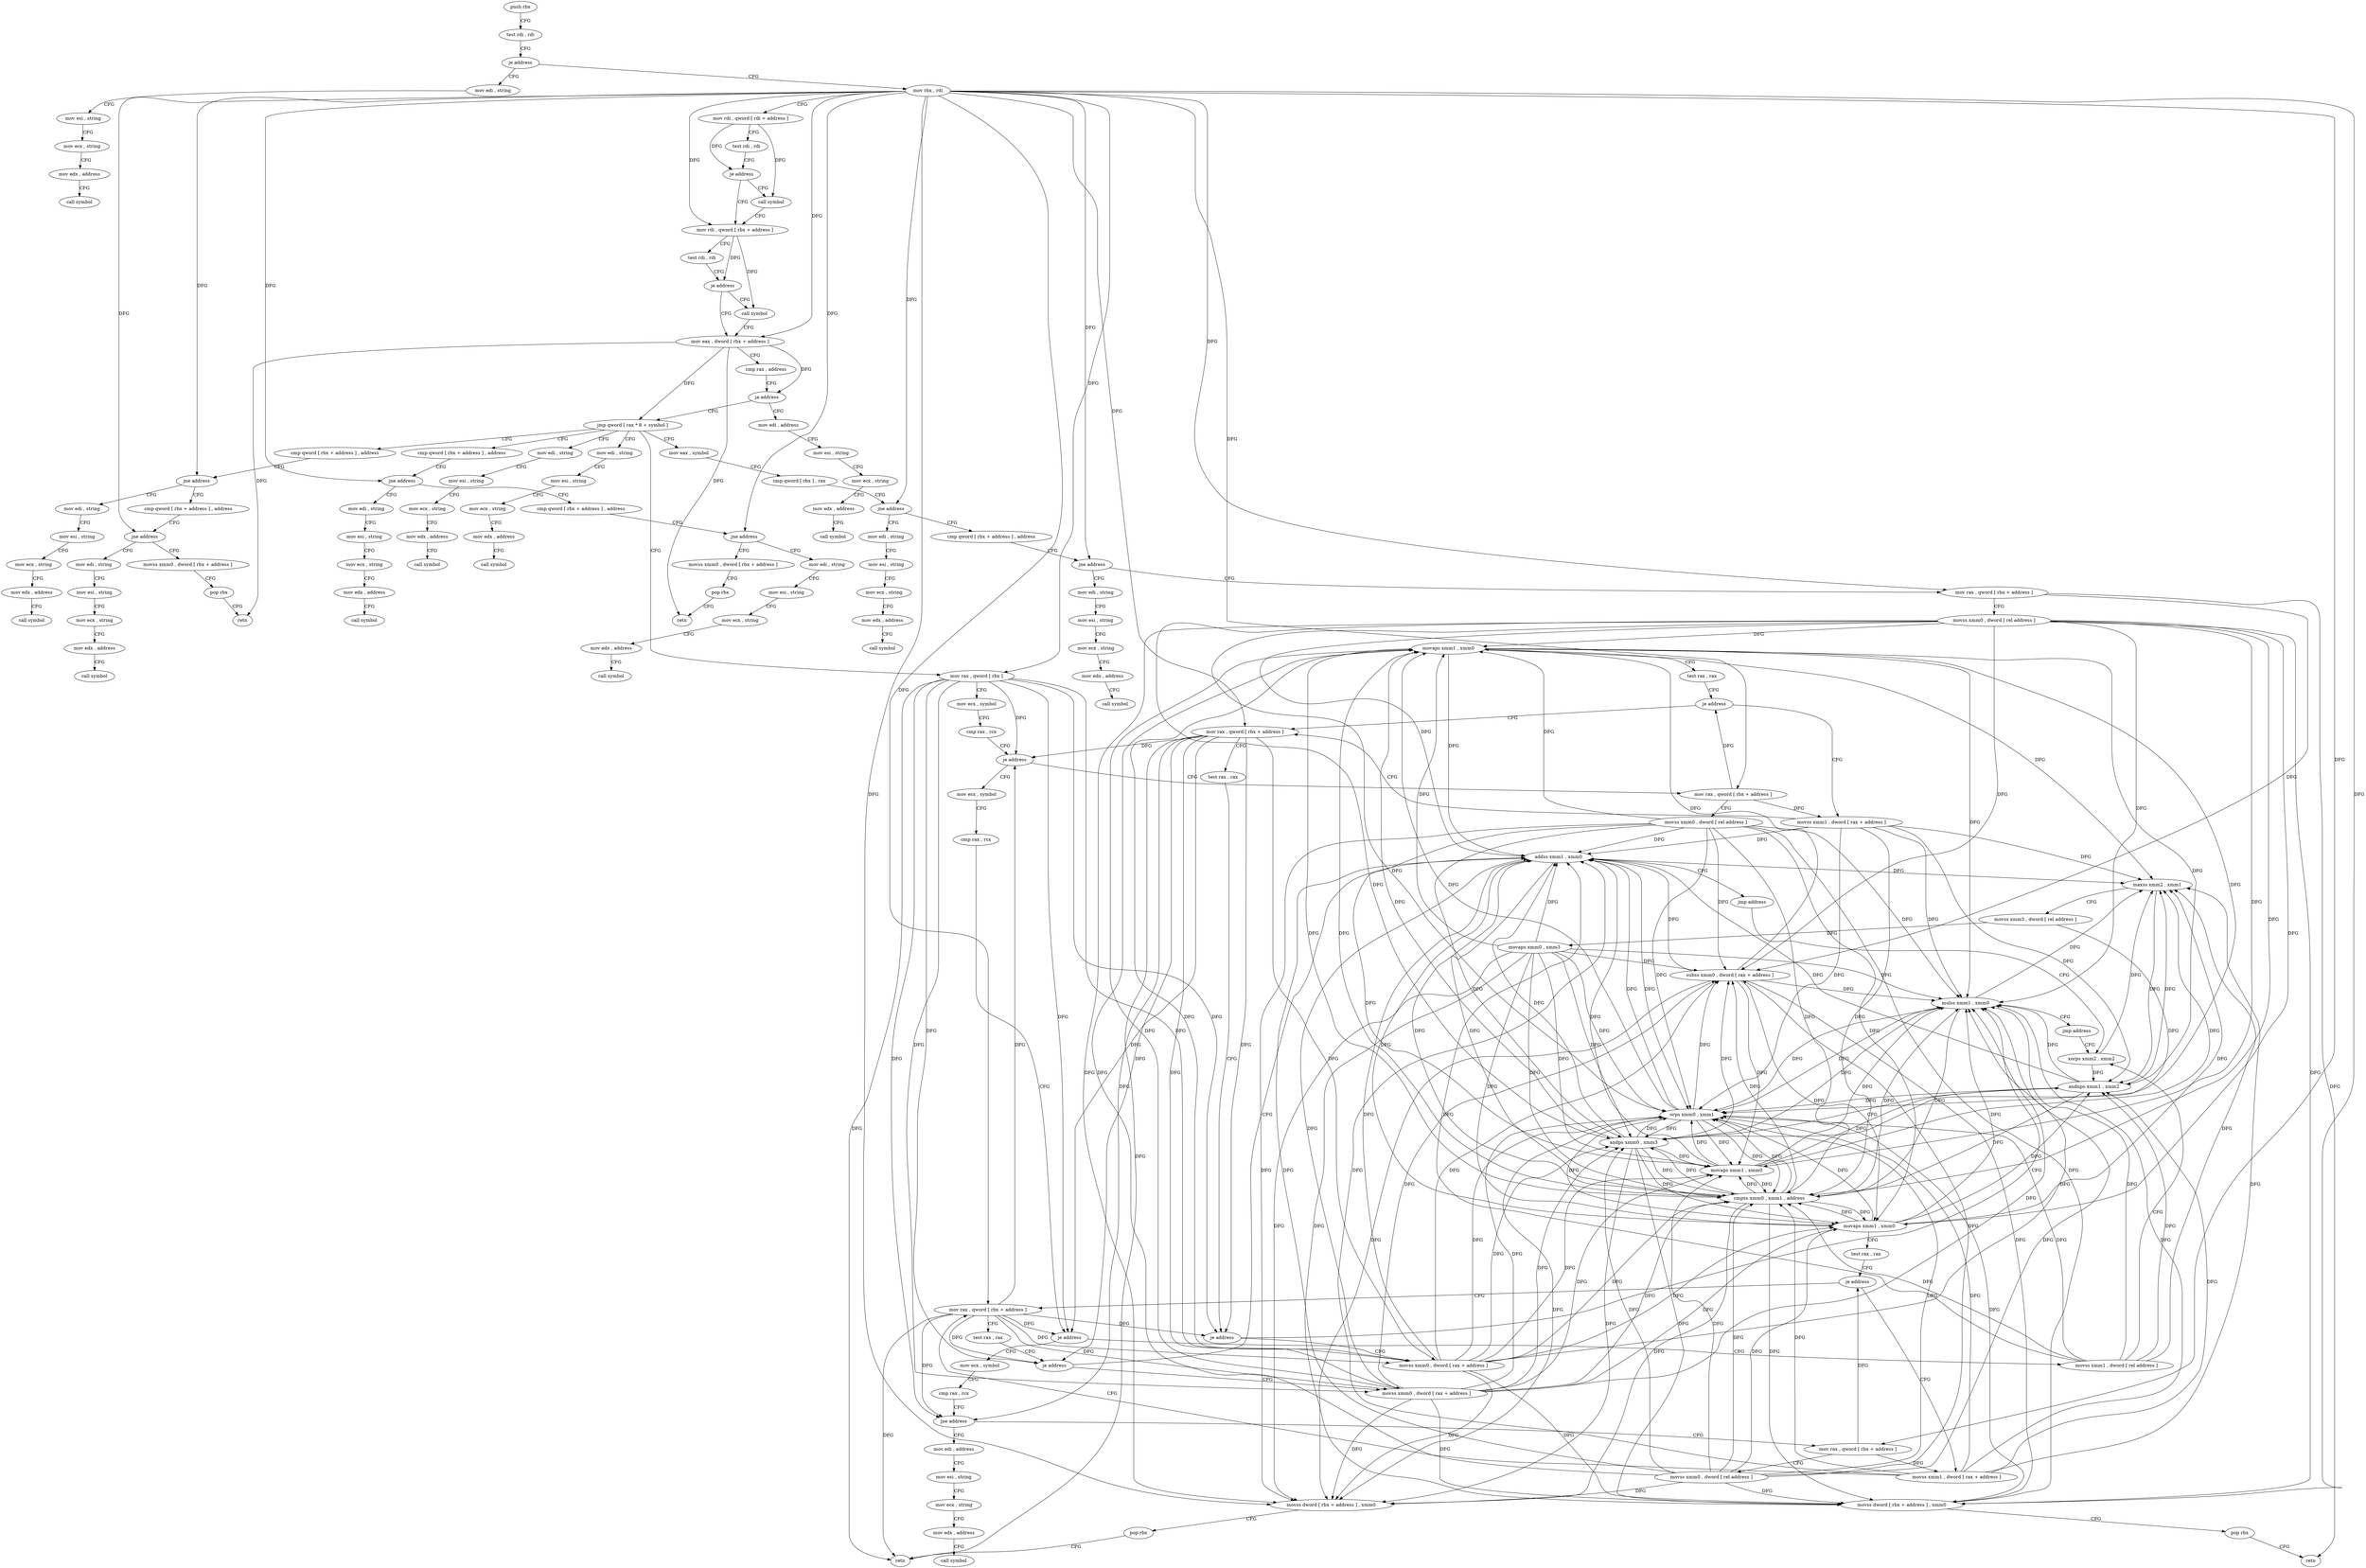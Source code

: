 digraph "func" {
"4218944" [label = "push rbx" ]
"4218945" [label = "test rdi , rdi" ]
"4218948" [label = "je address" ]
"4219329" [label = "mov edi , string" ]
"4218954" [label = "mov rbx , rdi" ]
"4219334" [label = "mov esi , string" ]
"4219339" [label = "mov ecx , string" ]
"4219344" [label = "mov edx , address" ]
"4219349" [label = "call symbol" ]
"4218957" [label = "mov rdi , qword [ rdi + address ]" ]
"4218964" [label = "test rdi , rdi" ]
"4218967" [label = "je address" ]
"4218974" [label = "mov rdi , qword [ rbx + address ]" ]
"4218969" [label = "call symbol" ]
"4218981" [label = "test rdi , rdi" ]
"4218984" [label = "je address" ]
"4218991" [label = "mov eax , dword [ rbx + address ]" ]
"4218986" [label = "call symbol" ]
"4218994" [label = "cmp rax , address" ]
"4218998" [label = "ja address" ]
"4219354" [label = "mov edi , address" ]
"4219004" [label = "jmp qword [ rax * 8 + symbol ]" ]
"4219359" [label = "mov esi , string" ]
"4219364" [label = "mov ecx , string" ]
"4219369" [label = "mov edx , address" ]
"4219374" [label = "call symbol" ]
"4219011" [label = "cmp qword [ rbx + address ] , address" ]
"4219046" [label = "mov eax , symbol" ]
"4219101" [label = "mov rax , qword [ rbx ]" ]
"4219193" [label = "cmp qword [ rbx + address ] , address" ]
"4219379" [label = "mov edi , string" ]
"4219404" [label = "mov edi , string" ]
"4219019" [label = "jne address" ]
"4219429" [label = "mov edi , string" ]
"4219025" [label = "cmp qword [ rbx + address ] , address" ]
"4219051" [label = "cmp qword [ rbx ] , rax" ]
"4219054" [label = "jne address" ]
"4219479" [label = "mov edi , string" ]
"4219060" [label = "cmp qword [ rbx + address ] , address" ]
"4219104" [label = "mov ecx , symbol" ]
"4219109" [label = "cmp rax , rcx" ]
"4219112" [label = "je address" ]
"4219228" [label = "mov rax , qword [ rbx + address ]" ]
"4219114" [label = "mov ecx , symbol" ]
"4219201" [label = "jne address" ]
"4219529" [label = "mov edi , string" ]
"4219207" [label = "cmp qword [ rbx + address ] , address" ]
"4219384" [label = "mov esi , string" ]
"4219389" [label = "mov ecx , string" ]
"4219394" [label = "mov edx , address" ]
"4219399" [label = "call symbol" ]
"4219409" [label = "mov esi , string" ]
"4219414" [label = "mov ecx , string" ]
"4219419" [label = "mov edx , address" ]
"4219424" [label = "call symbol" ]
"4219434" [label = "mov esi , string" ]
"4219439" [label = "mov ecx , string" ]
"4219444" [label = "mov edx , address" ]
"4219449" [label = "call symbol" ]
"4219033" [label = "jne address" ]
"4219454" [label = "mov edi , string" ]
"4219039" [label = "movss xmm0 , dword [ rbx + address ]" ]
"4219484" [label = "mov esi , string" ]
"4219489" [label = "mov ecx , string" ]
"4219494" [label = "mov edx , address" ]
"4219499" [label = "call symbol" ]
"4219068" [label = "jne address" ]
"4219504" [label = "mov edi , string" ]
"4219074" [label = "mov rax , qword [ rbx + address ]" ]
"4219235" [label = "movss xmm0 , dword [ rel address ]" ]
"4219243" [label = "movaps xmm1 , xmm0" ]
"4219246" [label = "test rax , rax" ]
"4219249" [label = "je address" ]
"4219256" [label = "mov rax , qword [ rbx + address ]" ]
"4219251" [label = "movss xmm1 , dword [ rax + address ]" ]
"4219119" [label = "cmp rax , rcx" ]
"4219122" [label = "je address" ]
"4219279" [label = "movss xmm1 , dword [ rel address ]" ]
"4219128" [label = "mov ecx , symbol" ]
"4219534" [label = "mov esi , string" ]
"4219539" [label = "mov ecx , string" ]
"4219544" [label = "mov edx , address" ]
"4219549" [label = "call symbol" ]
"4219215" [label = "jne address" ]
"4219554" [label = "mov edi , string" ]
"4219221" [label = "movss xmm0 , dword [ rbx + address ]" ]
"4219459" [label = "mov esi , string" ]
"4219464" [label = "mov ecx , string" ]
"4219469" [label = "mov edx , address" ]
"4219474" [label = "call symbol" ]
"4219044" [label = "pop rbx" ]
"4219045" [label = "retn" ]
"4219509" [label = "mov esi , string" ]
"4219514" [label = "mov ecx , string" ]
"4219519" [label = "mov edx , address" ]
"4219524" [label = "call symbol" ]
"4219081" [label = "movss xmm0 , dword [ rel address ]" ]
"4219089" [label = "subss xmm0 , dword [ rax + address ]" ]
"4219094" [label = "movss dword [ rbx + address ] , xmm0" ]
"4219099" [label = "pop rbx" ]
"4219100" [label = "retn" ]
"4219263" [label = "test rax , rax" ]
"4219266" [label = "je address" ]
"4219273" [label = "mulss xmm1 , xmm0" ]
"4219268" [label = "movss xmm0 , dword [ rax + address ]" ]
"4219287" [label = "xorps xmm2 , xmm2" ]
"4219133" [label = "cmp rax , rcx" ]
"4219136" [label = "jne address" ]
"4219579" [label = "mov edi , address" ]
"4219142" [label = "mov rax , qword [ rbx + address ]" ]
"4219559" [label = "mov esi , string" ]
"4219564" [label = "mov ecx , string" ]
"4219569" [label = "mov edx , address" ]
"4219574" [label = "call symbol" ]
"4219226" [label = "pop rbx" ]
"4219227" [label = "retn" ]
"4219277" [label = "jmp address" ]
"4219584" [label = "mov esi , string" ]
"4219589" [label = "mov ecx , string" ]
"4219594" [label = "mov edx , address" ]
"4219599" [label = "call symbol" ]
"4219149" [label = "movss xmm0 , dword [ rel address ]" ]
"4219157" [label = "movaps xmm1 , xmm0" ]
"4219160" [label = "test rax , rax" ]
"4219163" [label = "je address" ]
"4219170" [label = "mov rax , qword [ rbx + address ]" ]
"4219165" [label = "movss xmm1 , dword [ rax + address ]" ]
"4219290" [label = "maxss xmm2 , xmm1" ]
"4219294" [label = "movss xmm3 , dword [ rel address ]" ]
"4219302" [label = "movaps xmm0 , xmm3" ]
"4219305" [label = "cmpss xmm0 , xmm1 , address" ]
"4219310" [label = "movaps xmm1 , xmm0" ]
"4219313" [label = "andnps xmm1 , xmm2" ]
"4219316" [label = "andps xmm0 , xmm3" ]
"4219319" [label = "orps xmm0 , xmm1" ]
"4219322" [label = "movss dword [ rbx + address ] , xmm0" ]
"4219327" [label = "pop rbx" ]
"4219328" [label = "retn" ]
"4219177" [label = "test rax , rax" ]
"4219180" [label = "je address" ]
"4219187" [label = "addss xmm1 , xmm0" ]
"4219182" [label = "movss xmm0 , dword [ rax + address ]" ]
"4219191" [label = "jmp address" ]
"4218944" -> "4218945" [ label = "CFG" ]
"4218945" -> "4218948" [ label = "CFG" ]
"4218948" -> "4219329" [ label = "CFG" ]
"4218948" -> "4218954" [ label = "CFG" ]
"4219329" -> "4219334" [ label = "CFG" ]
"4218954" -> "4218957" [ label = "CFG" ]
"4218954" -> "4218974" [ label = "DFG" ]
"4218954" -> "4218991" [ label = "DFG" ]
"4218954" -> "4219019" [ label = "DFG" ]
"4218954" -> "4219054" [ label = "DFG" ]
"4218954" -> "4219101" [ label = "DFG" ]
"4218954" -> "4219201" [ label = "DFG" ]
"4218954" -> "4219033" [ label = "DFG" ]
"4218954" -> "4219068" [ label = "DFG" ]
"4218954" -> "4219228" [ label = "DFG" ]
"4218954" -> "4219215" [ label = "DFG" ]
"4218954" -> "4219074" [ label = "DFG" ]
"4218954" -> "4219094" [ label = "DFG" ]
"4218954" -> "4219256" [ label = "DFG" ]
"4218954" -> "4219322" [ label = "DFG" ]
"4218954" -> "4219142" [ label = "DFG" ]
"4218954" -> "4219170" [ label = "DFG" ]
"4219334" -> "4219339" [ label = "CFG" ]
"4219339" -> "4219344" [ label = "CFG" ]
"4219344" -> "4219349" [ label = "CFG" ]
"4218957" -> "4218964" [ label = "CFG" ]
"4218957" -> "4218967" [ label = "DFG" ]
"4218957" -> "4218969" [ label = "DFG" ]
"4218964" -> "4218967" [ label = "CFG" ]
"4218967" -> "4218974" [ label = "CFG" ]
"4218967" -> "4218969" [ label = "CFG" ]
"4218974" -> "4218981" [ label = "CFG" ]
"4218974" -> "4218984" [ label = "DFG" ]
"4218974" -> "4218986" [ label = "DFG" ]
"4218969" -> "4218974" [ label = "CFG" ]
"4218981" -> "4218984" [ label = "CFG" ]
"4218984" -> "4218991" [ label = "CFG" ]
"4218984" -> "4218986" [ label = "CFG" ]
"4218991" -> "4218994" [ label = "CFG" ]
"4218991" -> "4218998" [ label = "DFG" ]
"4218991" -> "4219004" [ label = "DFG" ]
"4218991" -> "4219045" [ label = "DFG" ]
"4218991" -> "4219227" [ label = "DFG" ]
"4218986" -> "4218991" [ label = "CFG" ]
"4218994" -> "4218998" [ label = "CFG" ]
"4218998" -> "4219354" [ label = "CFG" ]
"4218998" -> "4219004" [ label = "CFG" ]
"4219354" -> "4219359" [ label = "CFG" ]
"4219004" -> "4219011" [ label = "CFG" ]
"4219004" -> "4219046" [ label = "CFG" ]
"4219004" -> "4219101" [ label = "CFG" ]
"4219004" -> "4219193" [ label = "CFG" ]
"4219004" -> "4219379" [ label = "CFG" ]
"4219004" -> "4219404" [ label = "CFG" ]
"4219359" -> "4219364" [ label = "CFG" ]
"4219364" -> "4219369" [ label = "CFG" ]
"4219369" -> "4219374" [ label = "CFG" ]
"4219011" -> "4219019" [ label = "CFG" ]
"4219046" -> "4219051" [ label = "CFG" ]
"4219101" -> "4219104" [ label = "CFG" ]
"4219101" -> "4219112" [ label = "DFG" ]
"4219101" -> "4219122" [ label = "DFG" ]
"4219101" -> "4219266" [ label = "DFG" ]
"4219101" -> "4219136" [ label = "DFG" ]
"4219101" -> "4219268" [ label = "DFG" ]
"4219101" -> "4219328" [ label = "DFG" ]
"4219101" -> "4219180" [ label = "DFG" ]
"4219101" -> "4219182" [ label = "DFG" ]
"4219193" -> "4219201" [ label = "CFG" ]
"4219379" -> "4219384" [ label = "CFG" ]
"4219404" -> "4219409" [ label = "CFG" ]
"4219019" -> "4219429" [ label = "CFG" ]
"4219019" -> "4219025" [ label = "CFG" ]
"4219429" -> "4219434" [ label = "CFG" ]
"4219025" -> "4219033" [ label = "CFG" ]
"4219051" -> "4219054" [ label = "CFG" ]
"4219054" -> "4219479" [ label = "CFG" ]
"4219054" -> "4219060" [ label = "CFG" ]
"4219479" -> "4219484" [ label = "CFG" ]
"4219060" -> "4219068" [ label = "CFG" ]
"4219104" -> "4219109" [ label = "CFG" ]
"4219109" -> "4219112" [ label = "CFG" ]
"4219112" -> "4219228" [ label = "CFG" ]
"4219112" -> "4219114" [ label = "CFG" ]
"4219228" -> "4219235" [ label = "CFG" ]
"4219228" -> "4219249" [ label = "DFG" ]
"4219228" -> "4219251" [ label = "DFG" ]
"4219114" -> "4219119" [ label = "CFG" ]
"4219201" -> "4219529" [ label = "CFG" ]
"4219201" -> "4219207" [ label = "CFG" ]
"4219529" -> "4219534" [ label = "CFG" ]
"4219207" -> "4219215" [ label = "CFG" ]
"4219384" -> "4219389" [ label = "CFG" ]
"4219389" -> "4219394" [ label = "CFG" ]
"4219394" -> "4219399" [ label = "CFG" ]
"4219409" -> "4219414" [ label = "CFG" ]
"4219414" -> "4219419" [ label = "CFG" ]
"4219419" -> "4219424" [ label = "CFG" ]
"4219434" -> "4219439" [ label = "CFG" ]
"4219439" -> "4219444" [ label = "CFG" ]
"4219444" -> "4219449" [ label = "CFG" ]
"4219033" -> "4219454" [ label = "CFG" ]
"4219033" -> "4219039" [ label = "CFG" ]
"4219454" -> "4219459" [ label = "CFG" ]
"4219039" -> "4219044" [ label = "CFG" ]
"4219484" -> "4219489" [ label = "CFG" ]
"4219489" -> "4219494" [ label = "CFG" ]
"4219494" -> "4219499" [ label = "CFG" ]
"4219068" -> "4219504" [ label = "CFG" ]
"4219068" -> "4219074" [ label = "CFG" ]
"4219504" -> "4219509" [ label = "CFG" ]
"4219074" -> "4219081" [ label = "CFG" ]
"4219074" -> "4219089" [ label = "DFG" ]
"4219074" -> "4219100" [ label = "DFG" ]
"4219235" -> "4219243" [ label = "DFG" ]
"4219235" -> "4219089" [ label = "DFG" ]
"4219235" -> "4219094" [ label = "DFG" ]
"4219235" -> "4219273" [ label = "DFG" ]
"4219235" -> "4219305" [ label = "DFG" ]
"4219235" -> "4219310" [ label = "DFG" ]
"4219235" -> "4219316" [ label = "DFG" ]
"4219235" -> "4219319" [ label = "DFG" ]
"4219235" -> "4219322" [ label = "DFG" ]
"4219235" -> "4219157" [ label = "DFG" ]
"4219235" -> "4219187" [ label = "DFG" ]
"4219243" -> "4219246" [ label = "CFG" ]
"4219243" -> "4219273" [ label = "DFG" ]
"4219243" -> "4219290" [ label = "DFG" ]
"4219243" -> "4219305" [ label = "DFG" ]
"4219243" -> "4219313" [ label = "DFG" ]
"4219243" -> "4219319" [ label = "DFG" ]
"4219243" -> "4219187" [ label = "DFG" ]
"4219246" -> "4219249" [ label = "CFG" ]
"4219249" -> "4219256" [ label = "CFG" ]
"4219249" -> "4219251" [ label = "CFG" ]
"4219256" -> "4219263" [ label = "CFG" ]
"4219256" -> "4219112" [ label = "DFG" ]
"4219256" -> "4219122" [ label = "DFG" ]
"4219256" -> "4219266" [ label = "DFG" ]
"4219256" -> "4219136" [ label = "DFG" ]
"4219256" -> "4219268" [ label = "DFG" ]
"4219256" -> "4219328" [ label = "DFG" ]
"4219256" -> "4219180" [ label = "DFG" ]
"4219256" -> "4219182" [ label = "DFG" ]
"4219251" -> "4219256" [ label = "CFG" ]
"4219251" -> "4219273" [ label = "DFG" ]
"4219251" -> "4219290" [ label = "DFG" ]
"4219251" -> "4219305" [ label = "DFG" ]
"4219251" -> "4219313" [ label = "DFG" ]
"4219251" -> "4219319" [ label = "DFG" ]
"4219251" -> "4219187" [ label = "DFG" ]
"4219119" -> "4219122" [ label = "CFG" ]
"4219122" -> "4219279" [ label = "CFG" ]
"4219122" -> "4219128" [ label = "CFG" ]
"4219279" -> "4219287" [ label = "CFG" ]
"4219279" -> "4219273" [ label = "DFG" ]
"4219279" -> "4219290" [ label = "DFG" ]
"4219279" -> "4219305" [ label = "DFG" ]
"4219279" -> "4219313" [ label = "DFG" ]
"4219279" -> "4219319" [ label = "DFG" ]
"4219279" -> "4219187" [ label = "DFG" ]
"4219128" -> "4219133" [ label = "CFG" ]
"4219534" -> "4219539" [ label = "CFG" ]
"4219539" -> "4219544" [ label = "CFG" ]
"4219544" -> "4219549" [ label = "CFG" ]
"4219215" -> "4219554" [ label = "CFG" ]
"4219215" -> "4219221" [ label = "CFG" ]
"4219554" -> "4219559" [ label = "CFG" ]
"4219221" -> "4219226" [ label = "CFG" ]
"4219459" -> "4219464" [ label = "CFG" ]
"4219464" -> "4219469" [ label = "CFG" ]
"4219469" -> "4219474" [ label = "CFG" ]
"4219044" -> "4219045" [ label = "CFG" ]
"4219509" -> "4219514" [ label = "CFG" ]
"4219514" -> "4219519" [ label = "CFG" ]
"4219519" -> "4219524" [ label = "CFG" ]
"4219081" -> "4219089" [ label = "DFG" ]
"4219081" -> "4219243" [ label = "DFG" ]
"4219081" -> "4219094" [ label = "DFG" ]
"4219081" -> "4219273" [ label = "DFG" ]
"4219081" -> "4219305" [ label = "DFG" ]
"4219081" -> "4219310" [ label = "DFG" ]
"4219081" -> "4219316" [ label = "DFG" ]
"4219081" -> "4219319" [ label = "DFG" ]
"4219081" -> "4219322" [ label = "DFG" ]
"4219081" -> "4219157" [ label = "DFG" ]
"4219081" -> "4219187" [ label = "DFG" ]
"4219089" -> "4219094" [ label = "DFG" ]
"4219089" -> "4219243" [ label = "DFG" ]
"4219089" -> "4219273" [ label = "DFG" ]
"4219089" -> "4219310" [ label = "DFG" ]
"4219089" -> "4219322" [ label = "DFG" ]
"4219089" -> "4219157" [ label = "DFG" ]
"4219089" -> "4219187" [ label = "DFG" ]
"4219094" -> "4219099" [ label = "CFG" ]
"4219099" -> "4219100" [ label = "CFG" ]
"4219263" -> "4219266" [ label = "CFG" ]
"4219266" -> "4219273" [ label = "CFG" ]
"4219266" -> "4219268" [ label = "CFG" ]
"4219273" -> "4219277" [ label = "CFG" ]
"4219273" -> "4219290" [ label = "DFG" ]
"4219273" -> "4219305" [ label = "DFG" ]
"4219273" -> "4219319" [ label = "DFG" ]
"4219268" -> "4219273" [ label = "DFG" ]
"4219268" -> "4219243" [ label = "DFG" ]
"4219268" -> "4219094" [ label = "DFG" ]
"4219268" -> "4219089" [ label = "DFG" ]
"4219268" -> "4219305" [ label = "DFG" ]
"4219268" -> "4219310" [ label = "DFG" ]
"4219268" -> "4219316" [ label = "DFG" ]
"4219268" -> "4219319" [ label = "DFG" ]
"4219268" -> "4219322" [ label = "DFG" ]
"4219268" -> "4219157" [ label = "DFG" ]
"4219268" -> "4219187" [ label = "DFG" ]
"4219287" -> "4219290" [ label = "DFG" ]
"4219287" -> "4219313" [ label = "DFG" ]
"4219133" -> "4219136" [ label = "CFG" ]
"4219136" -> "4219579" [ label = "CFG" ]
"4219136" -> "4219142" [ label = "CFG" ]
"4219579" -> "4219584" [ label = "CFG" ]
"4219142" -> "4219149" [ label = "CFG" ]
"4219142" -> "4219163" [ label = "DFG" ]
"4219142" -> "4219165" [ label = "DFG" ]
"4219559" -> "4219564" [ label = "CFG" ]
"4219564" -> "4219569" [ label = "CFG" ]
"4219569" -> "4219574" [ label = "CFG" ]
"4219226" -> "4219227" [ label = "CFG" ]
"4219277" -> "4219287" [ label = "CFG" ]
"4219584" -> "4219589" [ label = "CFG" ]
"4219589" -> "4219594" [ label = "CFG" ]
"4219594" -> "4219599" [ label = "CFG" ]
"4219149" -> "4219157" [ label = "DFG" ]
"4219149" -> "4219243" [ label = "DFG" ]
"4219149" -> "4219094" [ label = "DFG" ]
"4219149" -> "4219273" [ label = "DFG" ]
"4219149" -> "4219310" [ label = "DFG" ]
"4219149" -> "4219322" [ label = "DFG" ]
"4219149" -> "4219089" [ label = "DFG" ]
"4219149" -> "4219305" [ label = "DFG" ]
"4219149" -> "4219316" [ label = "DFG" ]
"4219149" -> "4219319" [ label = "DFG" ]
"4219149" -> "4219187" [ label = "DFG" ]
"4219157" -> "4219160" [ label = "CFG" ]
"4219157" -> "4219290" [ label = "DFG" ]
"4219157" -> "4219305" [ label = "DFG" ]
"4219157" -> "4219319" [ label = "DFG" ]
"4219157" -> "4219273" [ label = "DFG" ]
"4219157" -> "4219313" [ label = "DFG" ]
"4219157" -> "4219187" [ label = "DFG" ]
"4219160" -> "4219163" [ label = "CFG" ]
"4219163" -> "4219170" [ label = "CFG" ]
"4219163" -> "4219165" [ label = "CFG" ]
"4219170" -> "4219177" [ label = "CFG" ]
"4219170" -> "4219112" [ label = "DFG" ]
"4219170" -> "4219122" [ label = "DFG" ]
"4219170" -> "4219266" [ label = "DFG" ]
"4219170" -> "4219136" [ label = "DFG" ]
"4219170" -> "4219268" [ label = "DFG" ]
"4219170" -> "4219328" [ label = "DFG" ]
"4219170" -> "4219180" [ label = "DFG" ]
"4219170" -> "4219182" [ label = "DFG" ]
"4219165" -> "4219170" [ label = "CFG" ]
"4219165" -> "4219290" [ label = "DFG" ]
"4219165" -> "4219305" [ label = "DFG" ]
"4219165" -> "4219319" [ label = "DFG" ]
"4219165" -> "4219273" [ label = "DFG" ]
"4219165" -> "4219313" [ label = "DFG" ]
"4219165" -> "4219187" [ label = "DFG" ]
"4219290" -> "4219294" [ label = "CFG" ]
"4219290" -> "4219313" [ label = "DFG" ]
"4219294" -> "4219302" [ label = "DFG" ]
"4219294" -> "4219316" [ label = "DFG" ]
"4219302" -> "4219305" [ label = "DFG" ]
"4219302" -> "4219243" [ label = "DFG" ]
"4219302" -> "4219094" [ label = "DFG" ]
"4219302" -> "4219273" [ label = "DFG" ]
"4219302" -> "4219089" [ label = "DFG" ]
"4219302" -> "4219310" [ label = "DFG" ]
"4219302" -> "4219316" [ label = "DFG" ]
"4219302" -> "4219319" [ label = "DFG" ]
"4219302" -> "4219322" [ label = "DFG" ]
"4219302" -> "4219157" [ label = "DFG" ]
"4219302" -> "4219187" [ label = "DFG" ]
"4219305" -> "4219310" [ label = "DFG" ]
"4219305" -> "4219243" [ label = "DFG" ]
"4219305" -> "4219094" [ label = "DFG" ]
"4219305" -> "4219273" [ label = "DFG" ]
"4219305" -> "4219089" [ label = "DFG" ]
"4219305" -> "4219316" [ label = "DFG" ]
"4219305" -> "4219319" [ label = "DFG" ]
"4219305" -> "4219322" [ label = "DFG" ]
"4219305" -> "4219157" [ label = "DFG" ]
"4219305" -> "4219187" [ label = "DFG" ]
"4219310" -> "4219313" [ label = "DFG" ]
"4219310" -> "4219290" [ label = "DFG" ]
"4219310" -> "4219305" [ label = "DFG" ]
"4219310" -> "4219273" [ label = "DFG" ]
"4219310" -> "4219319" [ label = "DFG" ]
"4219310" -> "4219187" [ label = "DFG" ]
"4219313" -> "4219316" [ label = "CFG" ]
"4219313" -> "4219290" [ label = "DFG" ]
"4219313" -> "4219305" [ label = "DFG" ]
"4219313" -> "4219273" [ label = "DFG" ]
"4219313" -> "4219319" [ label = "DFG" ]
"4219313" -> "4219187" [ label = "DFG" ]
"4219316" -> "4219319" [ label = "DFG" ]
"4219316" -> "4219243" [ label = "DFG" ]
"4219316" -> "4219094" [ label = "DFG" ]
"4219316" -> "4219273" [ label = "DFG" ]
"4219316" -> "4219310" [ label = "DFG" ]
"4219316" -> "4219089" [ label = "DFG" ]
"4219316" -> "4219305" [ label = "DFG" ]
"4219316" -> "4219322" [ label = "DFG" ]
"4219316" -> "4219157" [ label = "DFG" ]
"4219316" -> "4219187" [ label = "DFG" ]
"4219319" -> "4219322" [ label = "DFG" ]
"4219319" -> "4219243" [ label = "DFG" ]
"4219319" -> "4219094" [ label = "DFG" ]
"4219319" -> "4219273" [ label = "DFG" ]
"4219319" -> "4219310" [ label = "DFG" ]
"4219319" -> "4219089" [ label = "DFG" ]
"4219319" -> "4219305" [ label = "DFG" ]
"4219319" -> "4219316" [ label = "DFG" ]
"4219319" -> "4219157" [ label = "DFG" ]
"4219319" -> "4219187" [ label = "DFG" ]
"4219322" -> "4219327" [ label = "CFG" ]
"4219327" -> "4219328" [ label = "CFG" ]
"4219177" -> "4219180" [ label = "CFG" ]
"4219180" -> "4219187" [ label = "CFG" ]
"4219180" -> "4219182" [ label = "CFG" ]
"4219187" -> "4219191" [ label = "CFG" ]
"4219187" -> "4219290" [ label = "DFG" ]
"4219187" -> "4219305" [ label = "DFG" ]
"4219187" -> "4219319" [ label = "DFG" ]
"4219182" -> "4219187" [ label = "DFG" ]
"4219182" -> "4219243" [ label = "DFG" ]
"4219182" -> "4219094" [ label = "DFG" ]
"4219182" -> "4219273" [ label = "DFG" ]
"4219182" -> "4219310" [ label = "DFG" ]
"4219182" -> "4219322" [ label = "DFG" ]
"4219182" -> "4219157" [ label = "DFG" ]
"4219182" -> "4219089" [ label = "DFG" ]
"4219182" -> "4219305" [ label = "DFG" ]
"4219182" -> "4219316" [ label = "DFG" ]
"4219182" -> "4219319" [ label = "DFG" ]
"4219191" -> "4219287" [ label = "CFG" ]
}
